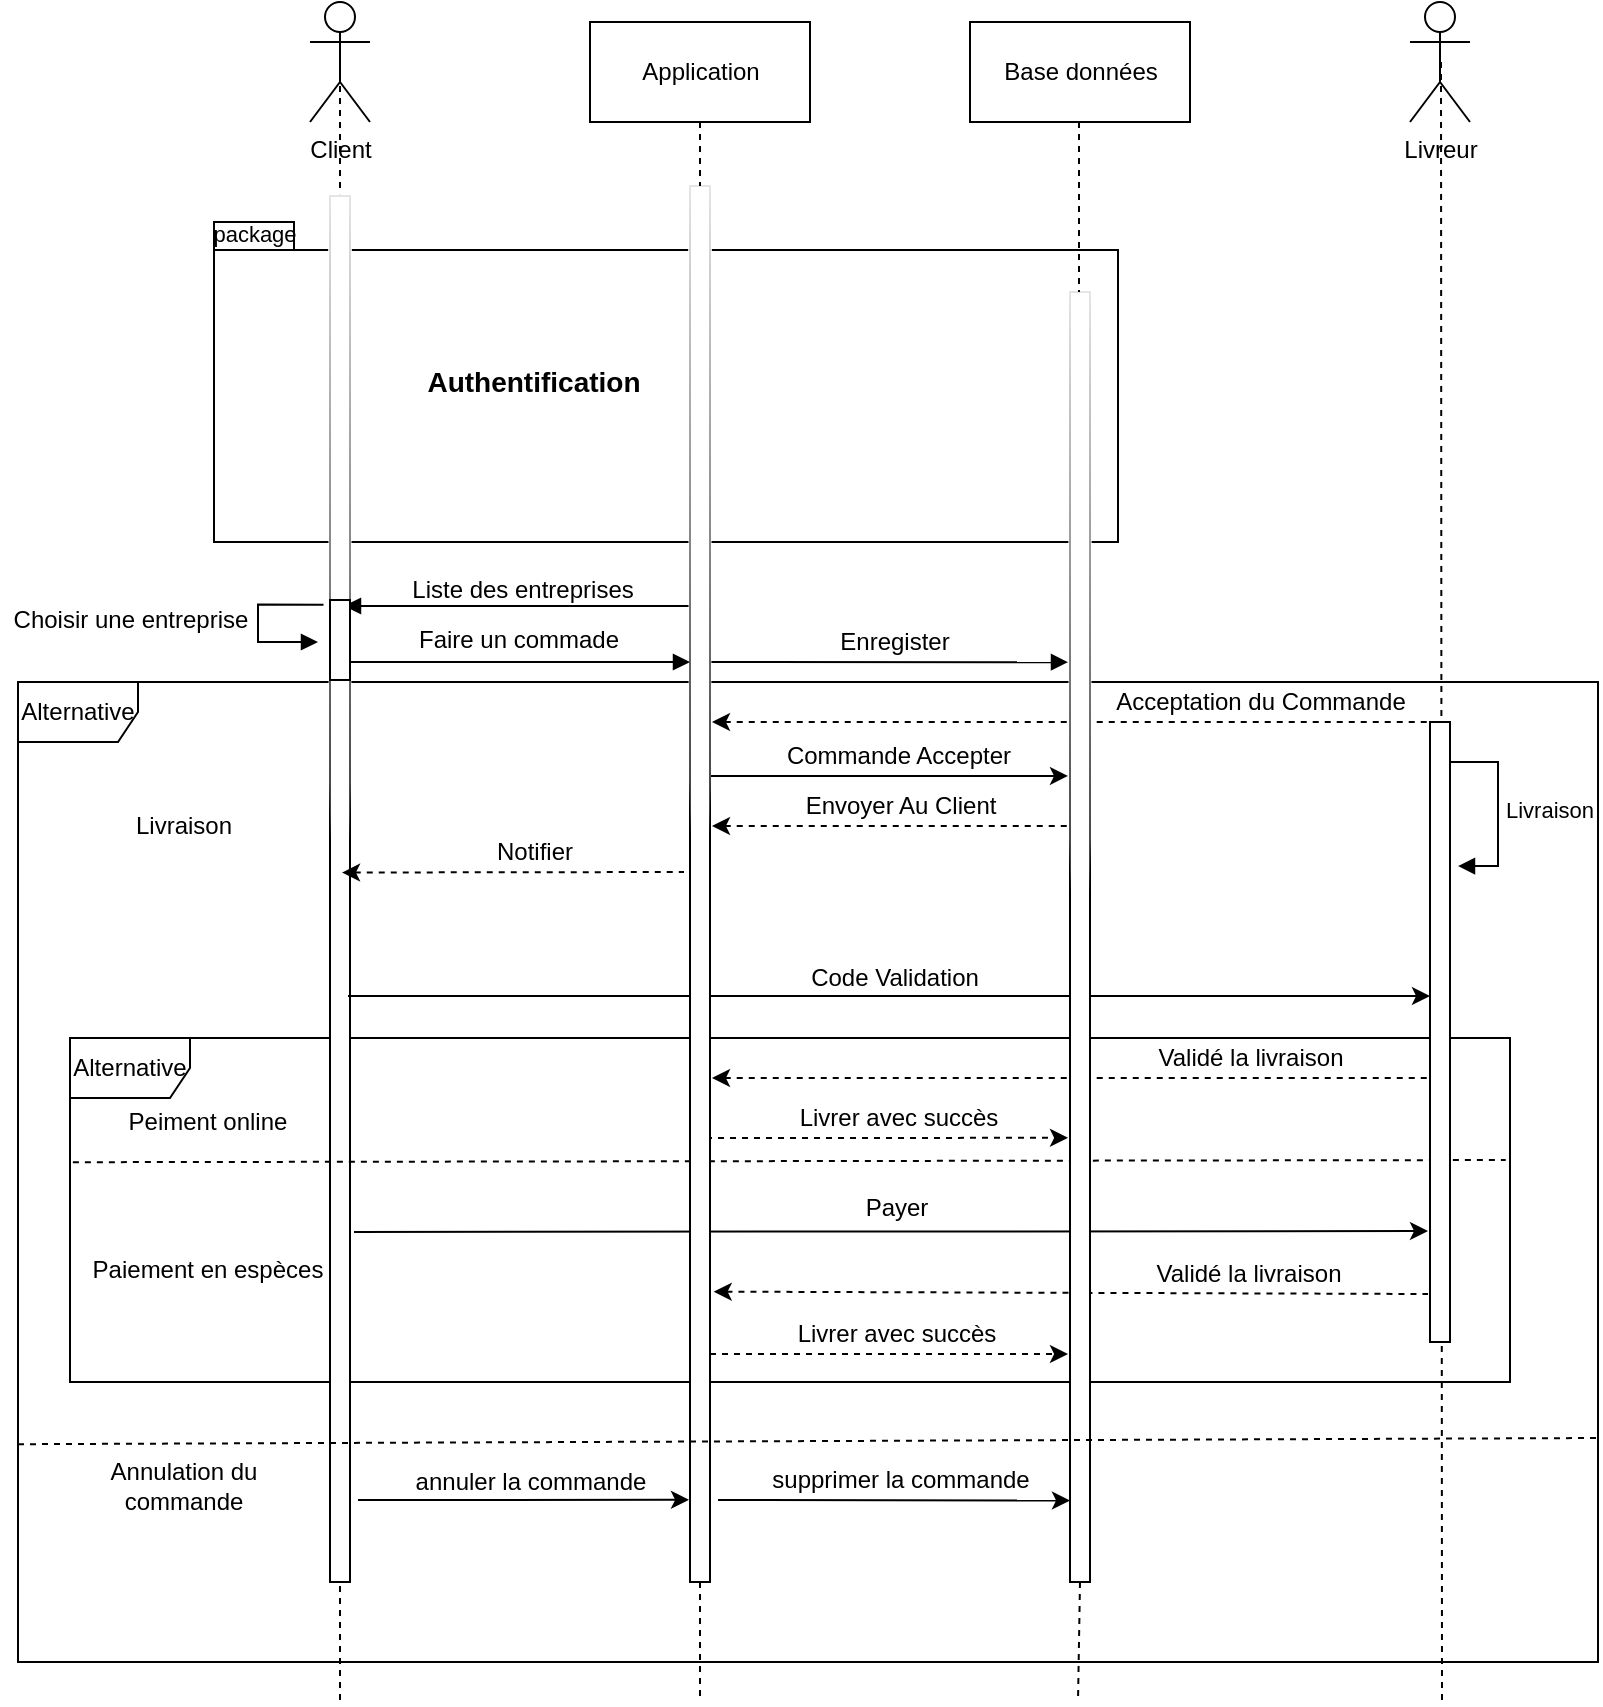 <mxfile>
    <diagram id="mpSlv0D-25zA7CVjeN_R" name="Page-1">
        <mxGraphModel dx="911" dy="681" grid="1" gridSize="10" guides="1" tooltips="1" connect="1" arrows="1" fold="1" page="1" pageScale="1" pageWidth="827" pageHeight="1169" math="0" shadow="0">
            <root>
                <mxCell id="0"/>
                <mxCell id="1" parent="0"/>
                <mxCell id="13" style="rounded=0;orthogonalLoop=1;jettySize=auto;html=1;dashed=1;endArrow=none;endFill=0;" parent="1" edge="1">
                    <mxGeometry relative="1" as="geometry">
                        <mxPoint x="181" y="870" as="targetPoint"/>
                        <mxPoint x="181" y="110" as="sourcePoint"/>
                    </mxGeometry>
                </mxCell>
                <mxCell id="98" value="Alternative" style="shape=umlFrame;whiteSpace=wrap;html=1;swimlaneFillColor=none;fillColor=none;" vertex="1" parent="1">
                    <mxGeometry x="20" y="360" width="790" height="490" as="geometry"/>
                </mxCell>
                <mxCell id="94" value="" style="shape=folder;fontStyle=1;spacingTop=10;tabWidth=40;tabHeight=14;tabPosition=left;html=1;gradientColor=none;fillColor=none;" parent="1" vertex="1">
                    <mxGeometry x="118" y="130" width="452" height="160" as="geometry"/>
                </mxCell>
                <mxCell id="69" value="Alternative" style="shape=umlFrame;whiteSpace=wrap;html=1;swimlaneFillColor=none;fillColor=none;" parent="1" vertex="1">
                    <mxGeometry x="46" y="538" width="720" height="172" as="geometry"/>
                </mxCell>
                <mxCell id="93" value="" style="html=1;points=[];perimeter=orthogonalPerimeter;glass=1;gradientColor=none;fillColor=#FFFFFF;" parent="1" vertex="1">
                    <mxGeometry x="176" y="117" width="10" height="693" as="geometry"/>
                </mxCell>
                <mxCell id="12" style="rounded=0;orthogonalLoop=1;jettySize=auto;html=1;exitX=0.5;exitY=1;exitDx=0;exitDy=0;endArrow=none;endFill=0;dashed=1;" parent="1" source="82" edge="1">
                    <mxGeometry relative="1" as="geometry">
                        <mxPoint x="361" y="870" as="targetPoint"/>
                    </mxGeometry>
                </mxCell>
                <mxCell id="2" value="Application" style="html=1;fillColor=none;" parent="1" vertex="1">
                    <mxGeometry x="306" y="30" width="110" height="50" as="geometry"/>
                </mxCell>
                <mxCell id="4" value="Base données" style="html=1;fillColor=none;" parent="1" vertex="1">
                    <mxGeometry x="496" y="30" width="110" height="50" as="geometry"/>
                </mxCell>
                <mxCell id="5" value="Client" style="shape=umlActor;verticalLabelPosition=bottom;verticalAlign=top;html=1;" parent="1" vertex="1">
                    <mxGeometry x="166" y="20" width="30" height="60" as="geometry"/>
                </mxCell>
                <mxCell id="8" value="Livreur" style="shape=umlActor;verticalLabelPosition=bottom;verticalAlign=top;html=1;" parent="1" vertex="1">
                    <mxGeometry x="716" y="20" width="30" height="60" as="geometry"/>
                </mxCell>
                <mxCell id="15" style="rounded=0;orthogonalLoop=1;jettySize=auto;html=1;exitX=0.5;exitY=1;exitDx=0;exitDy=0;endArrow=none;endFill=0;dashed=1;" parent="1" source="84" edge="1">
                    <mxGeometry relative="1" as="geometry">
                        <mxPoint x="550" y="870" as="targetPoint"/>
                        <mxPoint x="550.5" y="80" as="sourcePoint"/>
                    </mxGeometry>
                </mxCell>
                <mxCell id="17" style="rounded=0;orthogonalLoop=1;jettySize=auto;html=1;exitX=0.5;exitY=0.5;exitDx=0;exitDy=0;exitPerimeter=0;dashed=1;endArrow=none;endFill=0;" parent="1" edge="1">
                    <mxGeometry relative="1" as="geometry">
                        <mxPoint x="732" y="870" as="targetPoint"/>
                        <mxPoint x="731.5" y="50" as="sourcePoint"/>
                    </mxGeometry>
                </mxCell>
                <mxCell id="23" value="" style="endArrow=none;startArrow=block;endFill=0;startFill=1;html=1;" parent="1" edge="1">
                    <mxGeometry width="160" relative="1" as="geometry">
                        <mxPoint x="183" y="322" as="sourcePoint"/>
                        <mxPoint x="358" y="322" as="targetPoint"/>
                    </mxGeometry>
                </mxCell>
                <mxCell id="24" value="Liste des entreprises" style="text;html=1;align=center;verticalAlign=middle;resizable=0;points=[];autosize=1;" parent="1" vertex="1">
                    <mxGeometry x="207" y="304" width="130" height="20" as="geometry"/>
                </mxCell>
                <mxCell id="40" value="" style="endArrow=block;startArrow=none;endFill=1;startFill=0;html=1;entryX=-0.1;entryY=0.287;entryDx=0;entryDy=0;entryPerimeter=0;" parent="1" target="84" edge="1">
                    <mxGeometry width="160" relative="1" as="geometry">
                        <mxPoint x="361" y="350" as="sourcePoint"/>
                        <mxPoint x="551" y="350" as="targetPoint"/>
                    </mxGeometry>
                </mxCell>
                <mxCell id="41" value="Enregister" style="text;html=1;align=center;verticalAlign=middle;resizable=0;points=[];autosize=1;" parent="1" vertex="1">
                    <mxGeometry x="423" y="330" width="70" height="20" as="geometry"/>
                </mxCell>
                <mxCell id="42" value="" style="endArrow=none;startArrow=classic;endFill=0;startFill=1;html=1;dashed=1;" parent="1" edge="1">
                    <mxGeometry width="160" relative="1" as="geometry">
                        <mxPoint x="367" y="380" as="sourcePoint"/>
                        <mxPoint x="734" y="380" as="targetPoint"/>
                    </mxGeometry>
                </mxCell>
                <mxCell id="43" value="Acceptation du Commande" style="text;html=1;align=center;verticalAlign=middle;resizable=0;points=[];autosize=1;" parent="1" vertex="1">
                    <mxGeometry x="561" y="360" width="160" height="20" as="geometry"/>
                </mxCell>
                <mxCell id="44" value="" style="endArrow=classic;startArrow=none;endFill=1;startFill=0;html=1;entryX=0.1;entryY=0.436;entryDx=0;entryDy=0;entryPerimeter=0;" parent="1" edge="1">
                    <mxGeometry width="160" relative="1" as="geometry">
                        <mxPoint x="359" y="407" as="sourcePoint"/>
                        <mxPoint x="545" y="406.98" as="targetPoint"/>
                    </mxGeometry>
                </mxCell>
                <mxCell id="45" value="Commande Accepter" style="text;html=1;align=center;verticalAlign=middle;resizable=0;points=[];autosize=1;" parent="1" vertex="1">
                    <mxGeometry x="395" y="387" width="130" height="20" as="geometry"/>
                </mxCell>
                <mxCell id="46" value="" style="endArrow=none;startArrow=classic;endFill=0;startFill=1;html=1;dashed=1;exitX=1.2;exitY=0.566;exitDx=0;exitDy=0;exitPerimeter=0;" parent="1" edge="1">
                    <mxGeometry width="160" relative="1" as="geometry">
                        <mxPoint x="182" y="455.26" as="sourcePoint"/>
                        <mxPoint x="353" y="455" as="targetPoint"/>
                    </mxGeometry>
                </mxCell>
                <mxCell id="47" value="Notifier" style="text;html=1;align=center;verticalAlign=middle;resizable=0;points=[];autosize=1;" parent="1" vertex="1">
                    <mxGeometry x="253" y="435" width="50" height="20" as="geometry"/>
                </mxCell>
                <mxCell id="50" value="" style="endArrow=classic;startArrow=none;endFill=1;startFill=0;html=1;" parent="1" edge="1">
                    <mxGeometry width="160" relative="1" as="geometry">
                        <mxPoint x="185" y="517" as="sourcePoint"/>
                        <mxPoint x="726" y="517" as="targetPoint"/>
                    </mxGeometry>
                </mxCell>
                <mxCell id="53" value="Code Validation" style="text;html=1;align=center;verticalAlign=middle;resizable=0;points=[];autosize=1;" parent="1" vertex="1">
                    <mxGeometry x="408" y="498" width="100" height="20" as="geometry"/>
                </mxCell>
                <mxCell id="55" value="" style="endArrow=none;startArrow=classic;endFill=0;startFill=1;html=1;dashed=1;" parent="1" edge="1">
                    <mxGeometry width="160" relative="1" as="geometry">
                        <mxPoint x="367" y="558" as="sourcePoint"/>
                        <mxPoint x="732" y="558" as="targetPoint"/>
                    </mxGeometry>
                </mxCell>
                <mxCell id="59" value="Validé la livraison" style="text;html=1;align=center;verticalAlign=middle;resizable=0;points=[];autosize=1;" parent="1" vertex="1">
                    <mxGeometry x="581" y="538" width="110" height="20" as="geometry"/>
                </mxCell>
                <mxCell id="65" value="" style="endArrow=classic;startArrow=none;endFill=1;startFill=0;html=1;dashed=1;entryX=0.2;entryY=0.762;entryDx=0;entryDy=0;entryPerimeter=0;" parent="1" edge="1">
                    <mxGeometry width="160" relative="1" as="geometry">
                        <mxPoint x="358" y="588" as="sourcePoint"/>
                        <mxPoint x="545" y="587.91" as="targetPoint"/>
                    </mxGeometry>
                </mxCell>
                <mxCell id="66" value="Livrer avec succès" style="text;html=1;align=center;verticalAlign=middle;resizable=0;points=[];autosize=1;" parent="1" vertex="1">
                    <mxGeometry x="405" y="568" width="110" height="20" as="geometry"/>
                </mxCell>
                <mxCell id="67" value="" style="endArrow=none;startArrow=classic;endFill=0;startFill=1;html=1;dashed=1;" parent="1" target="84" edge="1">
                    <mxGeometry width="160" relative="1" as="geometry">
                        <mxPoint x="367" y="432" as="sourcePoint"/>
                        <mxPoint x="552" y="432" as="targetPoint"/>
                    </mxGeometry>
                </mxCell>
                <mxCell id="68" value="Envoyer Au Client" style="text;html=1;align=center;verticalAlign=middle;resizable=0;points=[];autosize=1;" parent="1" vertex="1">
                    <mxGeometry x="406" y="412" width="110" height="20" as="geometry"/>
                </mxCell>
                <mxCell id="71" value="Peiment online" style="text;html=1;strokeColor=none;fillColor=none;align=center;verticalAlign=middle;whiteSpace=wrap;rounded=0;" parent="1" vertex="1">
                    <mxGeometry x="50" y="568" width="130" height="24" as="geometry"/>
                </mxCell>
                <mxCell id="72" value="Paiement en espèces" style="text;html=1;strokeColor=none;fillColor=none;align=center;verticalAlign=middle;whiteSpace=wrap;rounded=0;" parent="1" vertex="1">
                    <mxGeometry x="50" y="642" width="130" height="24" as="geometry"/>
                </mxCell>
                <mxCell id="73" value="" style="endArrow=none;startArrow=classic;endFill=0;startFill=1;html=1;dashed=1;exitX=1.586;exitY=0.792;exitDx=0;exitDy=0;exitPerimeter=0;" parent="1" edge="1">
                    <mxGeometry width="160" relative="1" as="geometry">
                        <mxPoint x="367.86" y="664.816" as="sourcePoint"/>
                        <mxPoint x="725" y="666" as="targetPoint"/>
                    </mxGeometry>
                </mxCell>
                <mxCell id="74" value="Validé la livraison" style="text;html=1;align=center;verticalAlign=middle;resizable=0;points=[];autosize=1;" parent="1" vertex="1">
                    <mxGeometry x="580" y="646" width="110" height="20" as="geometry"/>
                </mxCell>
                <mxCell id="75" value="" style="endArrow=classic;startArrow=none;endFill=1;startFill=0;html=1;dashed=1;" parent="1" edge="1">
                    <mxGeometry width="160" relative="1" as="geometry">
                        <mxPoint x="360" y="696" as="sourcePoint"/>
                        <mxPoint x="545" y="696" as="targetPoint"/>
                    </mxGeometry>
                </mxCell>
                <mxCell id="76" value="Livrer avec succès" style="text;html=1;align=center;verticalAlign=middle;resizable=0;points=[];autosize=1;" parent="1" vertex="1">
                    <mxGeometry x="404" y="676" width="110" height="20" as="geometry"/>
                </mxCell>
                <mxCell id="77" value="" style="endArrow=none;endFill=0;endSize=12;html=1;exitX=0.002;exitY=0.509;exitDx=0;exitDy=0;exitPerimeter=0;entryX=0.997;entryY=0.5;entryDx=0;entryDy=0;entryPerimeter=0;dashed=1;" parent="1" edge="1">
                    <mxGeometry width="160" relative="1" as="geometry">
                        <mxPoint x="47.44" y="600.098" as="sourcePoint"/>
                        <mxPoint x="763.84" y="599" as="targetPoint"/>
                    </mxGeometry>
                </mxCell>
                <mxCell id="78" value="" style="endArrow=classic;startArrow=none;endFill=1;startFill=0;html=1;" parent="1" edge="1">
                    <mxGeometry width="160" relative="1" as="geometry">
                        <mxPoint x="188" y="635" as="sourcePoint"/>
                        <mxPoint x="725" y="634.5" as="targetPoint"/>
                    </mxGeometry>
                </mxCell>
                <mxCell id="79" value="Payer" style="text;html=1;align=center;verticalAlign=middle;resizable=0;points=[];autosize=1;glass=1;" parent="1" vertex="1">
                    <mxGeometry x="434" y="612.5" width="50" height="20" as="geometry"/>
                </mxCell>
                <mxCell id="81" style="rounded=0;orthogonalLoop=1;jettySize=auto;html=1;exitX=0.5;exitY=0.5;exitDx=0;exitDy=0;exitPerimeter=0;dashed=1;endArrow=none;endFill=0;" parent="1" source="5" edge="1">
                    <mxGeometry relative="1" as="geometry">
                        <mxPoint x="181" y="110" as="targetPoint"/>
                        <mxPoint x="181" y="50" as="sourcePoint"/>
                    </mxGeometry>
                </mxCell>
                <mxCell id="82" value="" style="html=1;points=[];perimeter=orthogonalPerimeter;glass=1;gradientColor=none;fillColor=#FFFFFF;" parent="1" vertex="1">
                    <mxGeometry x="356" y="112" width="10" height="698" as="geometry"/>
                </mxCell>
                <mxCell id="83" style="rounded=0;orthogonalLoop=1;jettySize=auto;html=1;exitX=0.5;exitY=1;exitDx=0;exitDy=0;endArrow=none;endFill=0;dashed=1;" parent="1" source="2" target="82" edge="1">
                    <mxGeometry relative="1" as="geometry">
                        <mxPoint x="361" y="760" as="targetPoint"/>
                        <mxPoint x="361" y="80" as="sourcePoint"/>
                    </mxGeometry>
                </mxCell>
                <mxCell id="84" value="" style="html=1;points=[];perimeter=orthogonalPerimeter;glass=1;gradientColor=none;fillColor=#FFFFFF;" parent="1" vertex="1">
                    <mxGeometry x="546" y="165" width="10" height="645" as="geometry"/>
                </mxCell>
                <mxCell id="85" style="rounded=0;orthogonalLoop=1;jettySize=auto;html=1;exitX=0.5;exitY=1;exitDx=0;exitDy=0;endArrow=none;endFill=0;dashed=1;" parent="1" target="84" edge="1">
                    <mxGeometry relative="1" as="geometry">
                        <mxPoint x="551" y="760" as="targetPoint"/>
                        <mxPoint x="550.5" y="80" as="sourcePoint"/>
                    </mxGeometry>
                </mxCell>
                <mxCell id="87" value="" style="endArrow=block;startArrow=none;endFill=1;startFill=0;html=1;" parent="1" edge="1">
                    <mxGeometry width="160" relative="1" as="geometry">
                        <mxPoint x="181" y="350" as="sourcePoint"/>
                        <mxPoint x="356" y="350" as="targetPoint"/>
                    </mxGeometry>
                </mxCell>
                <mxCell id="89" value="" style="html=1;points=[];perimeter=orthogonalPerimeter;gradientColor=none;rotation=0;fillColor=#FFFFFF;" parent="1" vertex="1">
                    <mxGeometry x="176" y="319" width="10" height="40" as="geometry"/>
                </mxCell>
                <mxCell id="90" value="" style="edgeStyle=orthogonalEdgeStyle;html=1;align=left;spacingLeft=2;endArrow=block;rounded=0;exitX=-0.324;exitY=0.058;exitDx=0;exitDy=0;exitPerimeter=0;" parent="1" source="89" edge="1">
                    <mxGeometry relative="1" as="geometry">
                        <mxPoint x="181" y="299" as="sourcePoint"/>
                        <Array as="points">
                            <mxPoint x="140" y="321"/>
                            <mxPoint x="140" y="340"/>
                        </Array>
                        <mxPoint x="170" y="340" as="targetPoint"/>
                    </mxGeometry>
                </mxCell>
                <mxCell id="91" value="Faire un commade" style="text;html=1;align=center;verticalAlign=middle;resizable=0;points=[];autosize=1;" parent="1" vertex="1">
                    <mxGeometry x="210" y="329" width="120" height="20" as="geometry"/>
                </mxCell>
                <mxCell id="92" value="Choisir une entreprise" style="text;html=1;align=center;verticalAlign=middle;resizable=0;points=[];autosize=1;" parent="1" vertex="1">
                    <mxGeometry x="11" y="319" width="130" height="20" as="geometry"/>
                </mxCell>
                <mxCell id="95" value="package" style="text;html=1;align=center;verticalAlign=middle;resizable=0;points=[];autosize=1;fontSize=11;" parent="1" vertex="1">
                    <mxGeometry x="108" y="126" width="60" height="20" as="geometry"/>
                </mxCell>
                <mxCell id="97" value="Livraison" style="edgeStyle=orthogonalEdgeStyle;html=1;align=left;spacingLeft=2;endArrow=block;rounded=0;fontSize=11;" parent="1" edge="1">
                    <mxGeometry relative="1" as="geometry">
                        <mxPoint x="735" y="400" as="sourcePoint"/>
                        <Array as="points">
                            <mxPoint x="735" y="400"/>
                            <mxPoint x="760" y="400"/>
                            <mxPoint x="760" y="452"/>
                        </Array>
                        <mxPoint x="740" y="452.029" as="targetPoint"/>
                    </mxGeometry>
                </mxCell>
                <mxCell id="96" value="" style="html=1;points=[];perimeter=orthogonalPerimeter;gradientColor=none;fontSize=11;fillColor=#FFFFFF;" parent="1" vertex="1">
                    <mxGeometry x="726" y="380" width="10" height="310" as="geometry"/>
                </mxCell>
                <mxCell id="100" value="" style="endArrow=none;endFill=0;endSize=12;html=1;exitX=0.002;exitY=0.509;exitDx=0;exitDy=0;exitPerimeter=0;dashed=1;" edge="1" parent="1">
                    <mxGeometry width="160" relative="1" as="geometry">
                        <mxPoint x="20.0" y="741.098" as="sourcePoint"/>
                        <mxPoint x="810" y="738" as="targetPoint"/>
                    </mxGeometry>
                </mxCell>
                <mxCell id="101" value="Livraison" style="text;html=1;strokeColor=none;fillColor=none;align=center;verticalAlign=middle;whiteSpace=wrap;rounded=0;" vertex="1" parent="1">
                    <mxGeometry x="38" y="420" width="130" height="24" as="geometry"/>
                </mxCell>
                <mxCell id="102" value="Annulation du commande" style="text;html=1;strokeColor=none;fillColor=none;align=center;verticalAlign=middle;whiteSpace=wrap;rounded=0;" vertex="1" parent="1">
                    <mxGeometry x="38" y="750" width="130" height="24" as="geometry"/>
                </mxCell>
                <mxCell id="103" value="" style="endArrow=classic;startArrow=none;endFill=1;startFill=0;html=1;entryX=0.2;entryY=0.762;entryDx=0;entryDy=0;entryPerimeter=0;" edge="1" parent="1">
                    <mxGeometry width="160" relative="1" as="geometry">
                        <mxPoint x="190" y="769" as="sourcePoint"/>
                        <mxPoint x="355.5" y="768.91" as="targetPoint"/>
                    </mxGeometry>
                </mxCell>
                <mxCell id="104" value="annuler la commande" style="text;html=1;align=center;verticalAlign=middle;resizable=0;points=[];autosize=1;" vertex="1" parent="1">
                    <mxGeometry x="210.5" y="750" width="130" height="20" as="geometry"/>
                </mxCell>
                <mxCell id="106" value="" style="endArrow=classic;startArrow=none;endFill=1;startFill=0;html=1;entryX=0.2;entryY=0.762;entryDx=0;entryDy=0;entryPerimeter=0;" edge="1" parent="1">
                    <mxGeometry width="160" relative="1" as="geometry">
                        <mxPoint x="370" y="769" as="sourcePoint"/>
                        <mxPoint x="546" y="769.24" as="targetPoint"/>
                    </mxGeometry>
                </mxCell>
                <mxCell id="107" value="supprimer la commande" style="text;html=1;align=center;verticalAlign=middle;resizable=0;points=[];autosize=1;" vertex="1" parent="1">
                    <mxGeometry x="391" y="749.33" width="140" height="20" as="geometry"/>
                </mxCell>
                <mxCell id="108" value="&lt;b style=&quot;font-size: 14px;&quot;&gt;Authentification&lt;/b&gt;" style="text;html=1;strokeColor=none;fillColor=none;align=center;verticalAlign=middle;whiteSpace=wrap;rounded=0;fontSize=14;" vertex="1" parent="1">
                    <mxGeometry x="213" y="198" width="130" height="24" as="geometry"/>
                </mxCell>
            </root>
        </mxGraphModel>
    </diagram>
</mxfile>